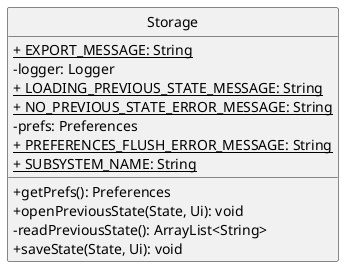 @startuml
'https://plantuml.com/sequence-diagram
hide circle
skinparam classAttributeIconSize 0

class Storage {
    <u>+ EXPORT_MESSAGE: String
    - logger: Logger
    <u>+ LOADING_PREVIOUS_STATE_MESSAGE: String
    <u>+ NO_PREVIOUS_STATE_ERROR_MESSAGE: String
    - prefs: Preferences
    <u>+ PREFERENCES_FLUSH_ERROR_MESSAGE: String
    <u>+ SUBSYSTEM_NAME: String

    + getPrefs(): Preferences
    + openPreviousState(State, Ui): void
    - readPreviousState(): ArrayList<String>
    + saveState(State, Ui): void
}
@enduml